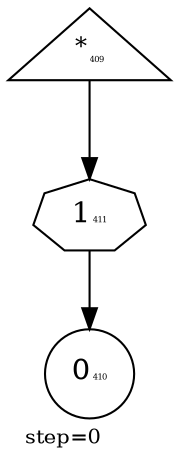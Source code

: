 digraph {
  graph  [labelloc=bottom,labeljust=left,fontsize="10",label="step=0"];
  "409" [shape=triangle,peripheries="1",label=<<SUP>*</SUP><FONT POINT-SIZE='4'>409</FONT>>,labelfontcolor=black,color=black];
  "410" [shape=circle,peripheries="1",label=<0<FONT POINT-SIZE='4'>410</FONT>>,labelfontcolor=black,color=black];
  "411" [label=<1<FONT POINT-SIZE='4'>411</FONT>>,peripheries="1",color=black,shape=septagon];
  "409" -> "411" [color=black];
  "411" -> "410" [color=black];
}